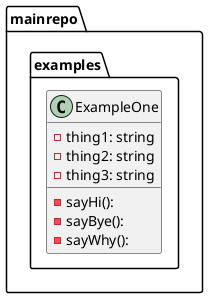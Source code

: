 @startuml
package ...mainrepo.examples{
class ExampleOne {
-thing1: string
-thing2: string
-thing3: string
-sayHi(): 
-sayBye(): 
-sayWhy(): 
}
}

@enduml